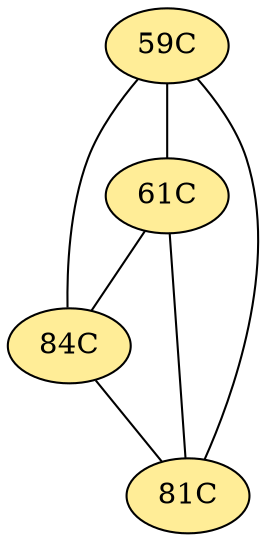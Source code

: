 // The Round Table
graph {
	"59C" [fillcolor="#FFED97" style=radial]
	"84C" [fillcolor="#FFED97" style=radial]
	"59C" -- "84C" [penwidth=1]
	"59C" [fillcolor="#FFED97" style=radial]
	"61C" [fillcolor="#FFED97" style=radial]
	"59C" -- "61C" [penwidth=1]
	"59C" [fillcolor="#FFED97" style=radial]
	"81C" [fillcolor="#FFED97" style=radial]
	"59C" -- "81C" [penwidth=1]
	"61C" [fillcolor="#FFED97" style=radial]
	"84C" [fillcolor="#FFED97" style=radial]
	"61C" -- "84C" [penwidth=1]
	"61C" [fillcolor="#FFED97" style=radial]
	"81C" [fillcolor="#FFED97" style=radial]
	"61C" -- "81C" [penwidth=1]
	"84C" [fillcolor="#FFED97" style=radial]
	"81C" [fillcolor="#FFED97" style=radial]
	"84C" -- "81C" [penwidth=1]
}
